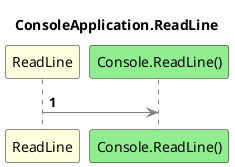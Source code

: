 @startuml ConsoleApplication.ReadLine
title ConsoleApplication.ReadLine
participant "ReadLine" as ReadLine #LightYellow
participant "Console.ReadLine()" as Console_ReadLine #LightGreen
autonumber
ReadLine -[#grey]> Console_ReadLine
@enduml
